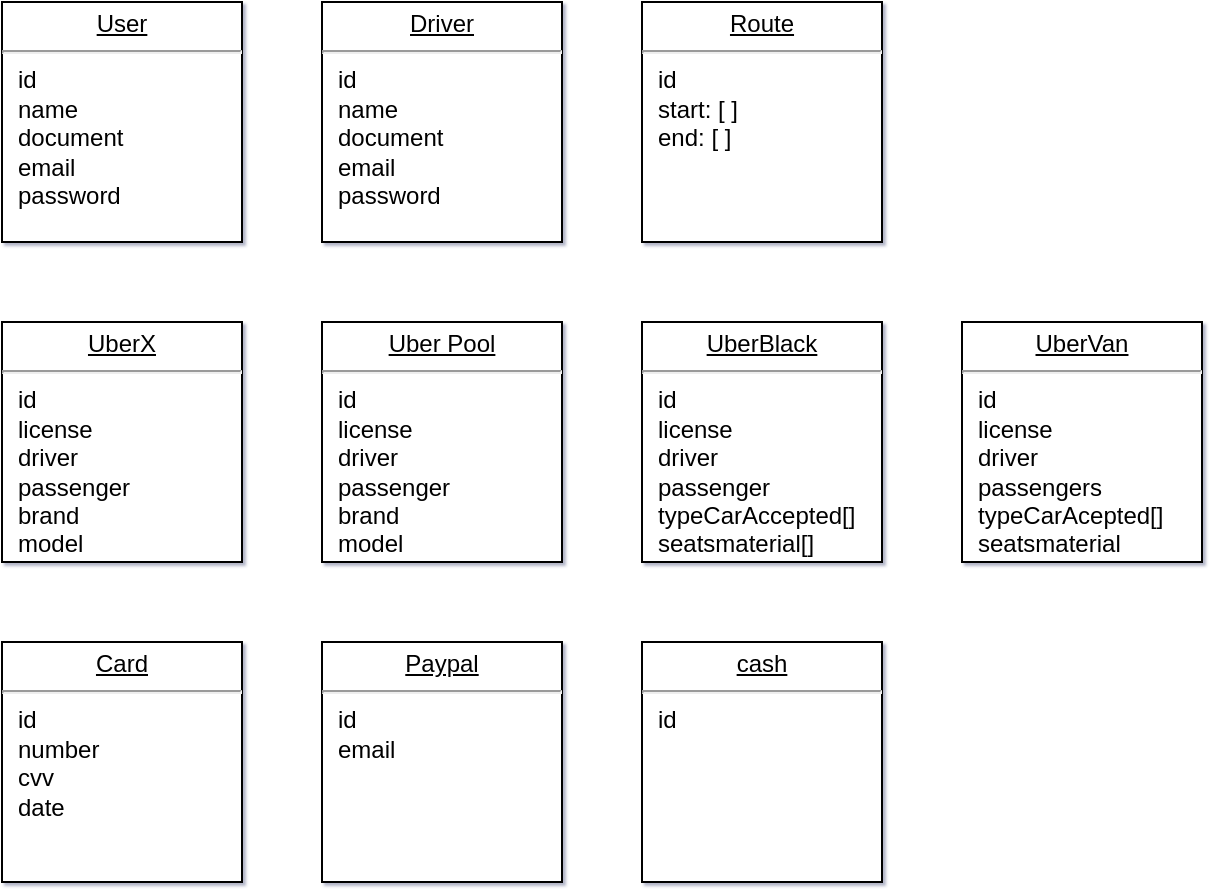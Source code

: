 <mxfile>
    <diagram id="nZ3yJo_pcApL2x8w5ezA" name="Página-1">
        <mxGraphModel dx="1044" dy="460" grid="1" gridSize="10" guides="1" tooltips="1" connect="1" arrows="1" fold="1" page="1" pageScale="1" pageWidth="827" pageHeight="1169" math="0" shadow="1">
            <root>
                <mxCell id="0"/>
                <mxCell id="1" parent="0"/>
                <mxCell id="5" value="&lt;p style=&quot;margin: 0px ; margin-top: 4px ; text-align: center ; text-decoration: underline&quot;&gt;User&lt;/p&gt;&lt;hr&gt;&lt;p style=&quot;margin: 0px ; margin-left: 8px&quot;&gt;id&lt;/p&gt;&lt;p style=&quot;margin: 0px ; margin-left: 8px&quot;&gt;name&lt;/p&gt;&lt;p style=&quot;margin: 0px ; margin-left: 8px&quot;&gt;document&lt;/p&gt;&lt;p style=&quot;margin: 0px ; margin-left: 8px&quot;&gt;email&lt;/p&gt;&lt;p style=&quot;margin: 0px ; margin-left: 8px&quot;&gt;password&lt;/p&gt;" style="verticalAlign=top;align=left;overflow=fill;fontSize=12;fontFamily=Helvetica;html=1;" parent="1" vertex="1">
                    <mxGeometry x="40" y="40" width="120" height="120" as="geometry"/>
                </mxCell>
                <mxCell id="6" value="&lt;p style=&quot;margin: 0px ; margin-top: 4px ; text-align: center ; text-decoration: underline&quot;&gt;Driver&lt;/p&gt;&lt;hr&gt;&lt;p style=&quot;margin: 0px ; margin-left: 8px&quot;&gt;id&lt;/p&gt;&lt;p style=&quot;margin: 0px ; margin-left: 8px&quot;&gt;name&lt;/p&gt;&lt;p style=&quot;margin: 0px ; margin-left: 8px&quot;&gt;document&lt;/p&gt;&lt;p style=&quot;margin: 0px ; margin-left: 8px&quot;&gt;email&lt;/p&gt;&lt;p style=&quot;margin: 0px ; margin-left: 8px&quot;&gt;password&lt;/p&gt;" style="verticalAlign=top;align=left;overflow=fill;fontSize=12;fontFamily=Helvetica;html=1;" parent="1" vertex="1">
                    <mxGeometry x="200" y="40" width="120" height="120" as="geometry"/>
                </mxCell>
                <mxCell id="7" value="&lt;p style=&quot;margin: 0px ; margin-top: 4px ; text-align: center ; text-decoration: underline&quot;&gt;Route&lt;/p&gt;&lt;hr&gt;&lt;p style=&quot;margin: 0px ; margin-left: 8px&quot;&gt;id&lt;/p&gt;&lt;p style=&quot;margin: 0px ; margin-left: 8px&quot;&gt;start: [ ]&lt;/p&gt;&lt;p style=&quot;margin: 0px ; margin-left: 8px&quot;&gt;end: [ ]&lt;/p&gt;" style="verticalAlign=top;align=left;overflow=fill;fontSize=12;fontFamily=Helvetica;html=1;" parent="1" vertex="1">
                    <mxGeometry x="360" y="40" width="120" height="120" as="geometry"/>
                </mxCell>
                <mxCell id="8" value="&lt;p style=&quot;margin: 0px ; margin-top: 4px ; text-align: center ; text-decoration: underline&quot;&gt;UberX&lt;/p&gt;&lt;hr&gt;&lt;p style=&quot;margin: 0px ; margin-left: 8px&quot;&gt;id&lt;/p&gt;&lt;p style=&quot;margin: 0px ; margin-left: 8px&quot;&gt;license&lt;/p&gt;&lt;p style=&quot;margin: 0px ; margin-left: 8px&quot;&gt;driver&lt;/p&gt;&lt;p style=&quot;margin: 0px ; margin-left: 8px&quot;&gt;passenger&lt;/p&gt;&lt;p style=&quot;margin: 0px ; margin-left: 8px&quot;&gt;brand&lt;/p&gt;&lt;p style=&quot;margin: 0px ; margin-left: 8px&quot;&gt;model&lt;/p&gt;&lt;p style=&quot;margin: 0px ; margin-left: 8px&quot;&gt;&lt;br&gt;&lt;/p&gt;" style="verticalAlign=top;align=left;overflow=fill;fontSize=12;fontFamily=Helvetica;html=1;" parent="1" vertex="1">
                    <mxGeometry x="40" y="200" width="120" height="120" as="geometry"/>
                </mxCell>
                <mxCell id="11" value="&lt;p style=&quot;margin: 0px ; margin-top: 4px ; text-align: center ; text-decoration: underline&quot;&gt;Uber Pool&lt;/p&gt;&lt;hr&gt;&lt;p style=&quot;margin: 0px 0px 0px 8px&quot;&gt;id&lt;/p&gt;&lt;p style=&quot;margin: 0px 0px 0px 8px&quot;&gt;license&lt;/p&gt;&lt;p style=&quot;margin: 0px 0px 0px 8px&quot;&gt;driver&lt;/p&gt;&lt;p style=&quot;margin: 0px 0px 0px 8px&quot;&gt;passenger&lt;/p&gt;&lt;p style=&quot;margin: 0px 0px 0px 8px&quot;&gt;brand&lt;/p&gt;&lt;p style=&quot;margin: 0px 0px 0px 8px&quot;&gt;model&lt;/p&gt;" style="verticalAlign=top;align=left;overflow=fill;fontSize=12;fontFamily=Helvetica;html=1;" parent="1" vertex="1">
                    <mxGeometry x="200" y="200" width="120" height="120" as="geometry"/>
                </mxCell>
                <mxCell id="12" value="&lt;p style=&quot;margin: 0px ; margin-top: 4px ; text-align: center ; text-decoration: underline&quot;&gt;UberBlack&lt;/p&gt;&lt;hr&gt;&lt;p style=&quot;margin: 0px 0px 0px 8px&quot;&gt;id&lt;/p&gt;&lt;p style=&quot;margin: 0px 0px 0px 8px&quot;&gt;license&lt;/p&gt;&lt;p style=&quot;margin: 0px 0px 0px 8px&quot;&gt;driver&lt;/p&gt;&lt;p style=&quot;margin: 0px 0px 0px 8px&quot;&gt;passenger&lt;/p&gt;&lt;p style=&quot;margin: 0px 0px 0px 8px&quot;&gt;typeCarAccepted[]&lt;/p&gt;&lt;p style=&quot;margin: 0px 0px 0px 8px&quot;&gt;seatsmaterial[]&lt;/p&gt;" style="verticalAlign=top;align=left;overflow=fill;fontSize=12;fontFamily=Helvetica;html=1;" parent="1" vertex="1">
                    <mxGeometry x="360" y="200" width="120" height="120" as="geometry"/>
                </mxCell>
                <mxCell id="13" value="&lt;p style=&quot;margin: 0px ; margin-top: 4px ; text-align: center ; text-decoration: underline&quot;&gt;UberVan&lt;/p&gt;&lt;hr&gt;&lt;p style=&quot;margin: 0px ; margin-left: 8px&quot;&gt;id&lt;/p&gt;&lt;p style=&quot;margin: 0px ; margin-left: 8px&quot;&gt;license&lt;/p&gt;&lt;p style=&quot;margin: 0px ; margin-left: 8px&quot;&gt;driver&lt;/p&gt;&lt;p style=&quot;margin: 0px ; margin-left: 8px&quot;&gt;passengers&lt;/p&gt;&lt;p style=&quot;margin: 0px ; margin-left: 8px&quot;&gt;typeCarAcepted[]&lt;/p&gt;&lt;p style=&quot;margin: 0px ; margin-left: 8px&quot;&gt;seatsmaterial&lt;/p&gt;" style="verticalAlign=top;align=left;overflow=fill;fontSize=12;fontFamily=Helvetica;html=1;" parent="1" vertex="1">
                    <mxGeometry x="520" y="200" width="120" height="120" as="geometry"/>
                </mxCell>
                <mxCell id="14" value="&lt;p style=&quot;margin: 0px ; margin-top: 4px ; text-align: center ; text-decoration: underline&quot;&gt;Card&lt;/p&gt;&lt;hr&gt;&lt;p style=&quot;margin: 0px ; margin-left: 8px&quot;&gt;id&lt;/p&gt;&lt;p style=&quot;margin: 0px ; margin-left: 8px&quot;&gt;number&lt;/p&gt;&lt;p style=&quot;margin: 0px ; margin-left: 8px&quot;&gt;cvv&lt;/p&gt;&lt;p style=&quot;margin: 0px ; margin-left: 8px&quot;&gt;date&lt;/p&gt;" style="verticalAlign=top;align=left;overflow=fill;fontSize=12;fontFamily=Helvetica;html=1;" parent="1" vertex="1">
                    <mxGeometry x="40" y="360" width="120" height="120" as="geometry"/>
                </mxCell>
                <object label="&lt;p style=&quot;margin: 0px ; margin-top: 4px ; text-align: center ; text-decoration: underline&quot;&gt;Paypal&lt;/p&gt;&lt;hr&gt;&lt;p style=&quot;margin: 0px ; margin-left: 8px&quot;&gt;id&lt;/p&gt;&lt;p style=&quot;margin: 0px ; margin-left: 8px&quot;&gt;email&lt;/p&gt;" id="15">
                    <mxCell style="verticalAlign=top;align=left;overflow=fill;fontSize=12;fontFamily=Helvetica;html=1;" parent="1" vertex="1">
                        <mxGeometry x="200" y="360" width="120" height="120" as="geometry"/>
                    </mxCell>
                </object>
                <mxCell id="16" value="&lt;p style=&quot;margin: 0px ; margin-top: 4px ; text-align: center ; text-decoration: underline&quot;&gt;cash&lt;/p&gt;&lt;hr&gt;&lt;p style=&quot;margin: 0px ; margin-left: 8px&quot;&gt;id&lt;br&gt;&lt;/p&gt;" style="verticalAlign=top;align=left;overflow=fill;fontSize=12;fontFamily=Helvetica;html=1;" parent="1" vertex="1">
                    <mxGeometry x="360" y="360" width="120" height="120" as="geometry"/>
                </mxCell>
            </root>
        </mxGraphModel>
    </diagram>
</mxfile>